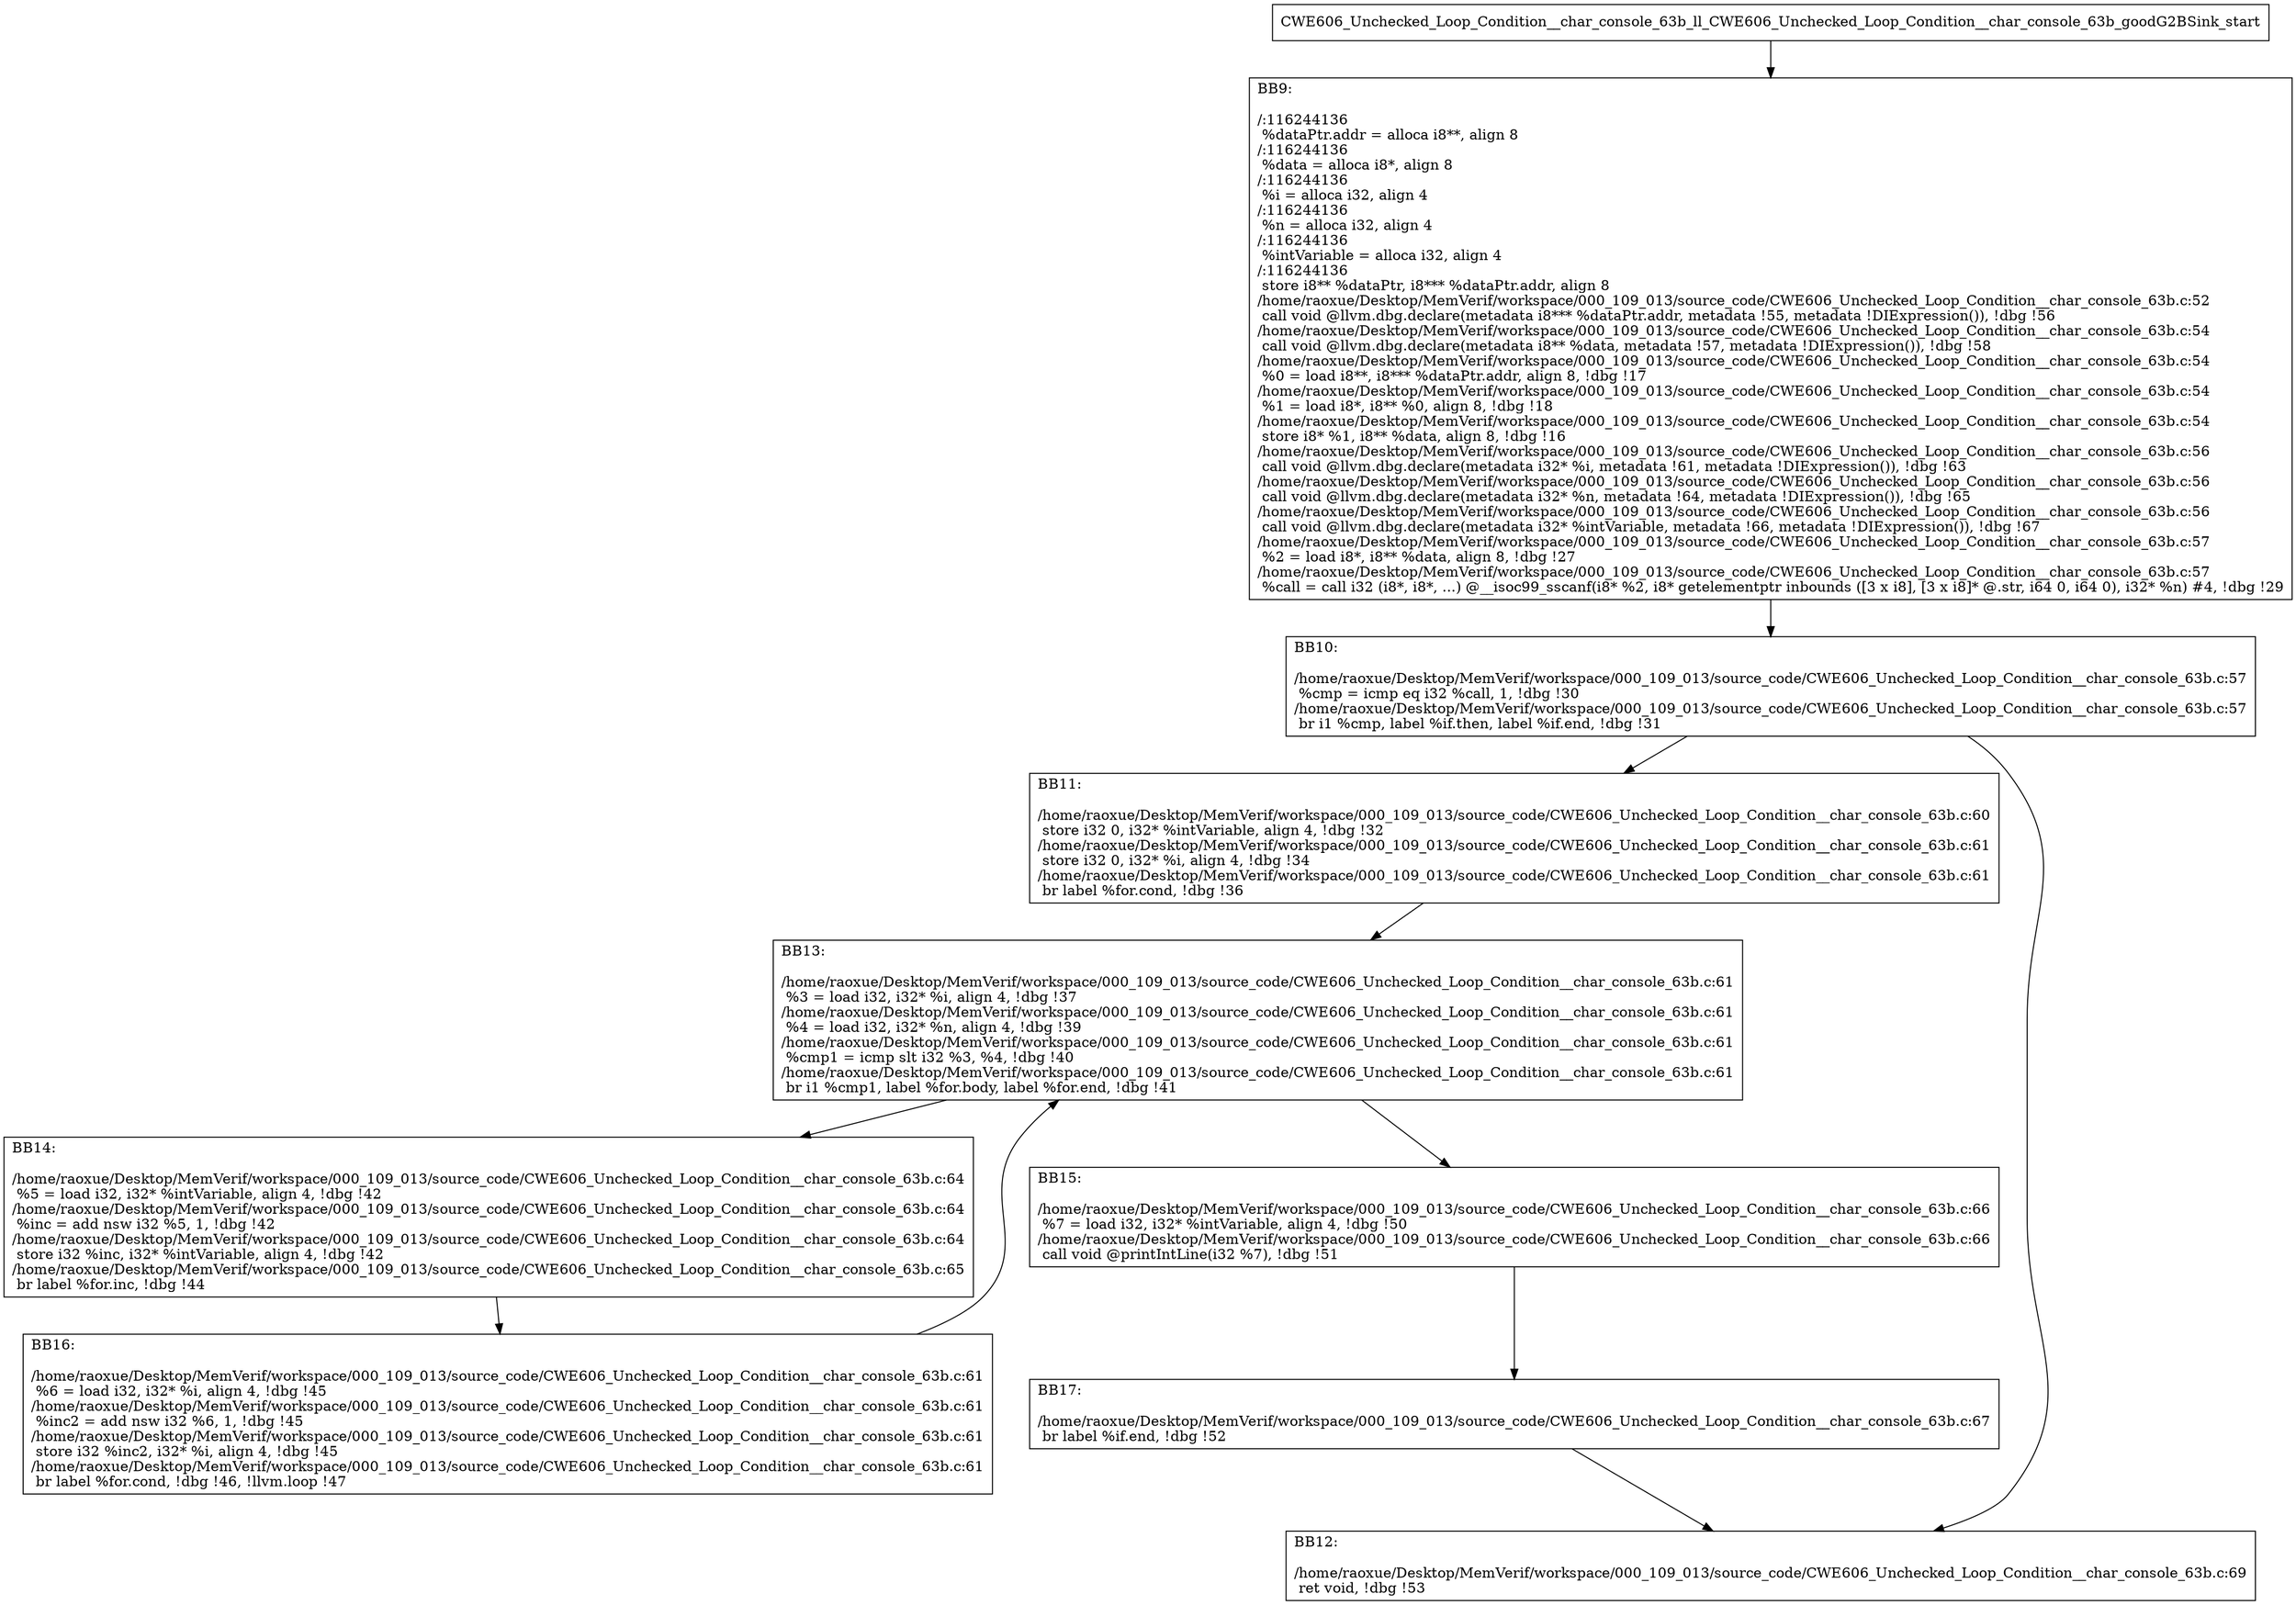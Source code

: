 digraph "CFG for'CWE606_Unchecked_Loop_Condition__char_console_63b_ll_CWE606_Unchecked_Loop_Condition__char_console_63b_goodG2BSink' function" {
	BBCWE606_Unchecked_Loop_Condition__char_console_63b_ll_CWE606_Unchecked_Loop_Condition__char_console_63b_goodG2BSink_start[shape=record,label="{CWE606_Unchecked_Loop_Condition__char_console_63b_ll_CWE606_Unchecked_Loop_Condition__char_console_63b_goodG2BSink_start}"];
	BBCWE606_Unchecked_Loop_Condition__char_console_63b_ll_CWE606_Unchecked_Loop_Condition__char_console_63b_goodG2BSink_start-> CWE606_Unchecked_Loop_Condition__char_console_63b_ll_CWE606_Unchecked_Loop_Condition__char_console_63b_goodG2BSinkBB9;
	CWE606_Unchecked_Loop_Condition__char_console_63b_ll_CWE606_Unchecked_Loop_Condition__char_console_63b_goodG2BSinkBB9 [shape=record, label="{BB9:\l\l/:116244136\l
  %dataPtr.addr = alloca i8**, align 8\l
/:116244136\l
  %data = alloca i8*, align 8\l
/:116244136\l
  %i = alloca i32, align 4\l
/:116244136\l
  %n = alloca i32, align 4\l
/:116244136\l
  %intVariable = alloca i32, align 4\l
/:116244136\l
  store i8** %dataPtr, i8*** %dataPtr.addr, align 8\l
/home/raoxue/Desktop/MemVerif/workspace/000_109_013/source_code/CWE606_Unchecked_Loop_Condition__char_console_63b.c:52\l
  call void @llvm.dbg.declare(metadata i8*** %dataPtr.addr, metadata !55, metadata !DIExpression()), !dbg !56\l
/home/raoxue/Desktop/MemVerif/workspace/000_109_013/source_code/CWE606_Unchecked_Loop_Condition__char_console_63b.c:54\l
  call void @llvm.dbg.declare(metadata i8** %data, metadata !57, metadata !DIExpression()), !dbg !58\l
/home/raoxue/Desktop/MemVerif/workspace/000_109_013/source_code/CWE606_Unchecked_Loop_Condition__char_console_63b.c:54\l
  %0 = load i8**, i8*** %dataPtr.addr, align 8, !dbg !17\l
/home/raoxue/Desktop/MemVerif/workspace/000_109_013/source_code/CWE606_Unchecked_Loop_Condition__char_console_63b.c:54\l
  %1 = load i8*, i8** %0, align 8, !dbg !18\l
/home/raoxue/Desktop/MemVerif/workspace/000_109_013/source_code/CWE606_Unchecked_Loop_Condition__char_console_63b.c:54\l
  store i8* %1, i8** %data, align 8, !dbg !16\l
/home/raoxue/Desktop/MemVerif/workspace/000_109_013/source_code/CWE606_Unchecked_Loop_Condition__char_console_63b.c:56\l
  call void @llvm.dbg.declare(metadata i32* %i, metadata !61, metadata !DIExpression()), !dbg !63\l
/home/raoxue/Desktop/MemVerif/workspace/000_109_013/source_code/CWE606_Unchecked_Loop_Condition__char_console_63b.c:56\l
  call void @llvm.dbg.declare(metadata i32* %n, metadata !64, metadata !DIExpression()), !dbg !65\l
/home/raoxue/Desktop/MemVerif/workspace/000_109_013/source_code/CWE606_Unchecked_Loop_Condition__char_console_63b.c:56\l
  call void @llvm.dbg.declare(metadata i32* %intVariable, metadata !66, metadata !DIExpression()), !dbg !67\l
/home/raoxue/Desktop/MemVerif/workspace/000_109_013/source_code/CWE606_Unchecked_Loop_Condition__char_console_63b.c:57\l
  %2 = load i8*, i8** %data, align 8, !dbg !27\l
/home/raoxue/Desktop/MemVerif/workspace/000_109_013/source_code/CWE606_Unchecked_Loop_Condition__char_console_63b.c:57\l
  %call = call i32 (i8*, i8*, ...) @__isoc99_sscanf(i8* %2, i8* getelementptr inbounds ([3 x i8], [3 x i8]* @.str, i64 0, i64 0), i32* %n) #4, !dbg !29\l
}"];
	CWE606_Unchecked_Loop_Condition__char_console_63b_ll_CWE606_Unchecked_Loop_Condition__char_console_63b_goodG2BSinkBB9-> CWE606_Unchecked_Loop_Condition__char_console_63b_ll_CWE606_Unchecked_Loop_Condition__char_console_63b_goodG2BSinkBB10;
	CWE606_Unchecked_Loop_Condition__char_console_63b_ll_CWE606_Unchecked_Loop_Condition__char_console_63b_goodG2BSinkBB10 [shape=record, label="{BB10:\l\l/home/raoxue/Desktop/MemVerif/workspace/000_109_013/source_code/CWE606_Unchecked_Loop_Condition__char_console_63b.c:57\l
  %cmp = icmp eq i32 %call, 1, !dbg !30\l
/home/raoxue/Desktop/MemVerif/workspace/000_109_013/source_code/CWE606_Unchecked_Loop_Condition__char_console_63b.c:57\l
  br i1 %cmp, label %if.then, label %if.end, !dbg !31\l
}"];
	CWE606_Unchecked_Loop_Condition__char_console_63b_ll_CWE606_Unchecked_Loop_Condition__char_console_63b_goodG2BSinkBB10-> CWE606_Unchecked_Loop_Condition__char_console_63b_ll_CWE606_Unchecked_Loop_Condition__char_console_63b_goodG2BSinkBB11;
	CWE606_Unchecked_Loop_Condition__char_console_63b_ll_CWE606_Unchecked_Loop_Condition__char_console_63b_goodG2BSinkBB10-> CWE606_Unchecked_Loop_Condition__char_console_63b_ll_CWE606_Unchecked_Loop_Condition__char_console_63b_goodG2BSinkBB12;
	CWE606_Unchecked_Loop_Condition__char_console_63b_ll_CWE606_Unchecked_Loop_Condition__char_console_63b_goodG2BSinkBB11 [shape=record, label="{BB11:\l\l/home/raoxue/Desktop/MemVerif/workspace/000_109_013/source_code/CWE606_Unchecked_Loop_Condition__char_console_63b.c:60\l
  store i32 0, i32* %intVariable, align 4, !dbg !32\l
/home/raoxue/Desktop/MemVerif/workspace/000_109_013/source_code/CWE606_Unchecked_Loop_Condition__char_console_63b.c:61\l
  store i32 0, i32* %i, align 4, !dbg !34\l
/home/raoxue/Desktop/MemVerif/workspace/000_109_013/source_code/CWE606_Unchecked_Loop_Condition__char_console_63b.c:61\l
  br label %for.cond, !dbg !36\l
}"];
	CWE606_Unchecked_Loop_Condition__char_console_63b_ll_CWE606_Unchecked_Loop_Condition__char_console_63b_goodG2BSinkBB11-> CWE606_Unchecked_Loop_Condition__char_console_63b_ll_CWE606_Unchecked_Loop_Condition__char_console_63b_goodG2BSinkBB13;
	CWE606_Unchecked_Loop_Condition__char_console_63b_ll_CWE606_Unchecked_Loop_Condition__char_console_63b_goodG2BSinkBB13 [shape=record, label="{BB13:\l\l/home/raoxue/Desktop/MemVerif/workspace/000_109_013/source_code/CWE606_Unchecked_Loop_Condition__char_console_63b.c:61\l
  %3 = load i32, i32* %i, align 4, !dbg !37\l
/home/raoxue/Desktop/MemVerif/workspace/000_109_013/source_code/CWE606_Unchecked_Loop_Condition__char_console_63b.c:61\l
  %4 = load i32, i32* %n, align 4, !dbg !39\l
/home/raoxue/Desktop/MemVerif/workspace/000_109_013/source_code/CWE606_Unchecked_Loop_Condition__char_console_63b.c:61\l
  %cmp1 = icmp slt i32 %3, %4, !dbg !40\l
/home/raoxue/Desktop/MemVerif/workspace/000_109_013/source_code/CWE606_Unchecked_Loop_Condition__char_console_63b.c:61\l
  br i1 %cmp1, label %for.body, label %for.end, !dbg !41\l
}"];
	CWE606_Unchecked_Loop_Condition__char_console_63b_ll_CWE606_Unchecked_Loop_Condition__char_console_63b_goodG2BSinkBB13-> CWE606_Unchecked_Loop_Condition__char_console_63b_ll_CWE606_Unchecked_Loop_Condition__char_console_63b_goodG2BSinkBB14;
	CWE606_Unchecked_Loop_Condition__char_console_63b_ll_CWE606_Unchecked_Loop_Condition__char_console_63b_goodG2BSinkBB13-> CWE606_Unchecked_Loop_Condition__char_console_63b_ll_CWE606_Unchecked_Loop_Condition__char_console_63b_goodG2BSinkBB15;
	CWE606_Unchecked_Loop_Condition__char_console_63b_ll_CWE606_Unchecked_Loop_Condition__char_console_63b_goodG2BSinkBB14 [shape=record, label="{BB14:\l\l/home/raoxue/Desktop/MemVerif/workspace/000_109_013/source_code/CWE606_Unchecked_Loop_Condition__char_console_63b.c:64\l
  %5 = load i32, i32* %intVariable, align 4, !dbg !42\l
/home/raoxue/Desktop/MemVerif/workspace/000_109_013/source_code/CWE606_Unchecked_Loop_Condition__char_console_63b.c:64\l
  %inc = add nsw i32 %5, 1, !dbg !42\l
/home/raoxue/Desktop/MemVerif/workspace/000_109_013/source_code/CWE606_Unchecked_Loop_Condition__char_console_63b.c:64\l
  store i32 %inc, i32* %intVariable, align 4, !dbg !42\l
/home/raoxue/Desktop/MemVerif/workspace/000_109_013/source_code/CWE606_Unchecked_Loop_Condition__char_console_63b.c:65\l
  br label %for.inc, !dbg !44\l
}"];
	CWE606_Unchecked_Loop_Condition__char_console_63b_ll_CWE606_Unchecked_Loop_Condition__char_console_63b_goodG2BSinkBB14-> CWE606_Unchecked_Loop_Condition__char_console_63b_ll_CWE606_Unchecked_Loop_Condition__char_console_63b_goodG2BSinkBB16;
	CWE606_Unchecked_Loop_Condition__char_console_63b_ll_CWE606_Unchecked_Loop_Condition__char_console_63b_goodG2BSinkBB16 [shape=record, label="{BB16:\l\l/home/raoxue/Desktop/MemVerif/workspace/000_109_013/source_code/CWE606_Unchecked_Loop_Condition__char_console_63b.c:61\l
  %6 = load i32, i32* %i, align 4, !dbg !45\l
/home/raoxue/Desktop/MemVerif/workspace/000_109_013/source_code/CWE606_Unchecked_Loop_Condition__char_console_63b.c:61\l
  %inc2 = add nsw i32 %6, 1, !dbg !45\l
/home/raoxue/Desktop/MemVerif/workspace/000_109_013/source_code/CWE606_Unchecked_Loop_Condition__char_console_63b.c:61\l
  store i32 %inc2, i32* %i, align 4, !dbg !45\l
/home/raoxue/Desktop/MemVerif/workspace/000_109_013/source_code/CWE606_Unchecked_Loop_Condition__char_console_63b.c:61\l
  br label %for.cond, !dbg !46, !llvm.loop !47\l
}"];
	CWE606_Unchecked_Loop_Condition__char_console_63b_ll_CWE606_Unchecked_Loop_Condition__char_console_63b_goodG2BSinkBB16-> CWE606_Unchecked_Loop_Condition__char_console_63b_ll_CWE606_Unchecked_Loop_Condition__char_console_63b_goodG2BSinkBB13;
	CWE606_Unchecked_Loop_Condition__char_console_63b_ll_CWE606_Unchecked_Loop_Condition__char_console_63b_goodG2BSinkBB15 [shape=record, label="{BB15:\l\l/home/raoxue/Desktop/MemVerif/workspace/000_109_013/source_code/CWE606_Unchecked_Loop_Condition__char_console_63b.c:66\l
  %7 = load i32, i32* %intVariable, align 4, !dbg !50\l
/home/raoxue/Desktop/MemVerif/workspace/000_109_013/source_code/CWE606_Unchecked_Loop_Condition__char_console_63b.c:66\l
  call void @printIntLine(i32 %7), !dbg !51\l
}"];
	CWE606_Unchecked_Loop_Condition__char_console_63b_ll_CWE606_Unchecked_Loop_Condition__char_console_63b_goodG2BSinkBB15-> CWE606_Unchecked_Loop_Condition__char_console_63b_ll_CWE606_Unchecked_Loop_Condition__char_console_63b_goodG2BSinkBB17;
	CWE606_Unchecked_Loop_Condition__char_console_63b_ll_CWE606_Unchecked_Loop_Condition__char_console_63b_goodG2BSinkBB17 [shape=record, label="{BB17:\l\l/home/raoxue/Desktop/MemVerif/workspace/000_109_013/source_code/CWE606_Unchecked_Loop_Condition__char_console_63b.c:67\l
  br label %if.end, !dbg !52\l
}"];
	CWE606_Unchecked_Loop_Condition__char_console_63b_ll_CWE606_Unchecked_Loop_Condition__char_console_63b_goodG2BSinkBB17-> CWE606_Unchecked_Loop_Condition__char_console_63b_ll_CWE606_Unchecked_Loop_Condition__char_console_63b_goodG2BSinkBB12;
	CWE606_Unchecked_Loop_Condition__char_console_63b_ll_CWE606_Unchecked_Loop_Condition__char_console_63b_goodG2BSinkBB12 [shape=record, label="{BB12:\l\l/home/raoxue/Desktop/MemVerif/workspace/000_109_013/source_code/CWE606_Unchecked_Loop_Condition__char_console_63b.c:69\l
  ret void, !dbg !53\l
}"];
}
